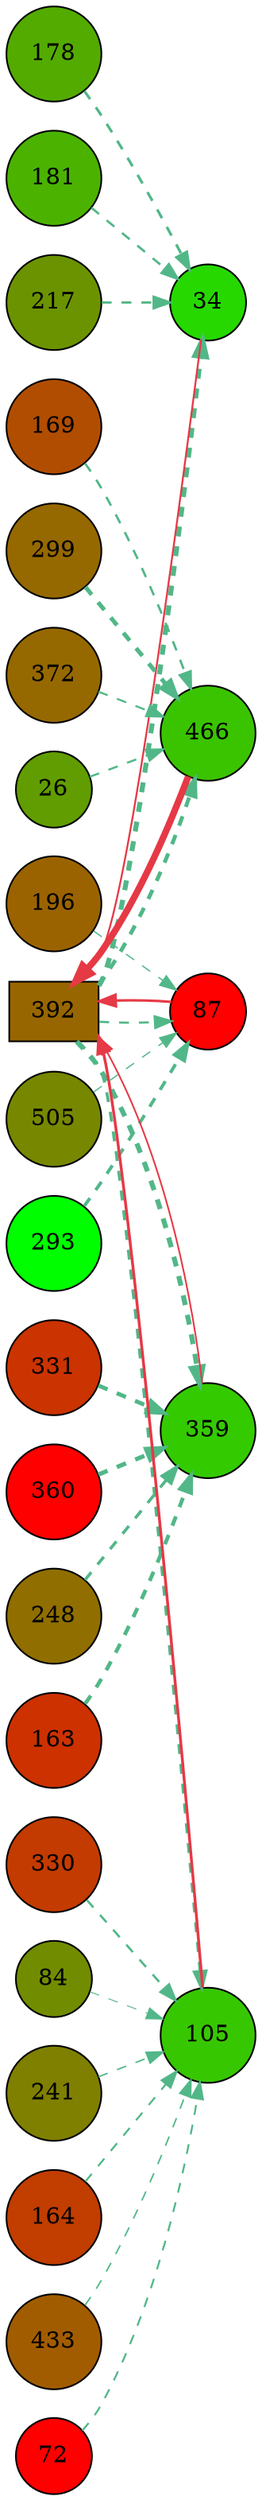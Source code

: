 digraph G{
rankdir=LR;
392 [style=filled, shape=box, fillcolor="#986600", label="392"];
26 [style=filled, shape=circle, fillcolor="#619d00", label="26"];
34 [style=filled, shape=circle, fillcolor="#26d800", label="34"];
163 [style=filled, shape=circle, fillcolor="#cd3100", label="163"];
164 [style=filled, shape=circle, fillcolor="#c13d00", label="164"];
293 [style=filled, shape=circle, fillcolor="#00fe00", label="293"];
169 [style=filled, shape=circle, fillcolor="#b14d00", label="169"];
299 [style=filled, shape=circle, fillcolor="#966800", label="299"];
433 [style=filled, shape=circle, fillcolor="#a25c00", label="433"];
178 [style=filled, shape=circle, fillcolor="#53ab00", label="178"];
181 [style=filled, shape=circle, fillcolor="#4bb300", label="181"];
196 [style=filled, shape=circle, fillcolor="#9b6300", label="196"];
72 [style=filled, shape=circle, fillcolor="#fe0000", label="72"];
330 [style=filled, shape=circle, fillcolor="#c33b00", label="330"];
331 [style=filled, shape=circle, fillcolor="#cb3300", label="331"];
466 [style=filled, shape=circle, fillcolor="#3ac400", label="466"];
84 [style=filled, shape=circle, fillcolor="#728c00", label="84"];
87 [style=filled, shape=circle, fillcolor="#fe0000", label="87"];
217 [style=filled, shape=circle, fillcolor="#6b9300", label="217"];
359 [style=filled, shape=circle, fillcolor="#34ca00", label="359"];
360 [style=filled, shape=circle, fillcolor="#fe0000", label="360"];
105 [style=filled, shape=circle, fillcolor="#37c700", label="105"];
241 [style=filled, shape=circle, fillcolor="#7f7f00", label="241"];
372 [style=filled, shape=circle, fillcolor="#966800", label="372"];
248 [style=filled, shape=circle, fillcolor="#906e00", label="248"];
505 [style=filled, shape=circle, fillcolor="#778700", label="505"];
466 -> 392 [color="#e63946",penwidth=4.00];
105 -> 392 [color="#e63946",penwidth=1.70];
87 -> 392 [color="#e63946",penwidth=1.52];
34 -> 392 [color="#e63946",penwidth=1.12];
359 -> 392 [color="#e63946",penwidth=1.00];
392 -> 34 [color="#52b788",style=dashed,penwidth=3.00];
178 -> 34 [color="#52b788",style=dashed,penwidth=1.63];
217 -> 34 [color="#52b788",style=dashed,penwidth=1.38];
181 -> 34 [color="#52b788",style=dashed,penwidth=1.38];
392 -> 359 [color="#52b788",style=dashed,penwidth=2.99];
360 -> 359 [color="#52b788",style=dashed,penwidth=2.59];
331 -> 359 [color="#52b788",style=dashed,penwidth=2.48];
163 -> 359 [color="#52b788",style=dashed,penwidth=2.34];
248 -> 359 [color="#52b788",style=dashed,penwidth=1.84];
392 -> 105 [color="#52b788",style=dashed,penwidth=1.84];
330 -> 105 [color="#52b788",style=dashed,penwidth=1.35];
164 -> 105 [color="#52b788",style=dashed,penwidth=1.15];
72 -> 105 [color="#52b788",style=dashed,penwidth=1.13];
433 -> 105 [color="#52b788",style=dashed,penwidth=0.90];
241 -> 105 [color="#52b788",style=dashed,penwidth=0.88];
84 -> 105 [color="#52b788",style=dashed,penwidth=0.56];
299 -> 466 [color="#52b788",style=dashed,penwidth=2.59];
392 -> 466 [color="#52b788",style=dashed,penwidth=2.39];
169 -> 466 [color="#52b788",style=dashed,penwidth=1.39];
26 -> 466 [color="#52b788",style=dashed,penwidth=1.22];
372 -> 466 [color="#52b788",style=dashed,penwidth=1.16];
293 -> 87 [color="#52b788",style=dashed,penwidth=2.01];
392 -> 87 [color="#52b788",style=dashed,penwidth=1.31];
196 -> 87 [color="#52b788",style=dashed,penwidth=0.76];
505 -> 87 [color="#52b788",style=dashed,penwidth=0.74];
}